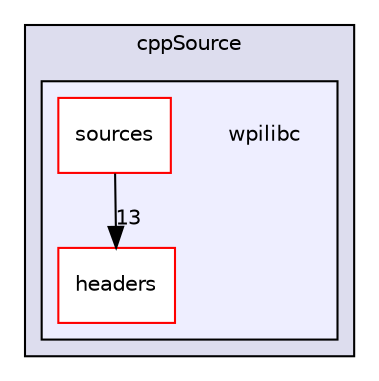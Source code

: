 digraph "build/cppSource/wpilibc" {
  compound=true
  node [ fontsize="10", fontname="Helvetica"];
  edge [ labelfontsize="10", labelfontname="Helvetica"];
  subgraph clusterdir_7afc8335c0148d5475daafbc69b8f061 {
    graph [ bgcolor="#ddddee", pencolor="black", label="cppSource" fontname="Helvetica", fontsize="10", URL="dir_7afc8335c0148d5475daafbc69b8f061.html"]
  subgraph clusterdir_4ec02dbfd467815f4030437dbcf0d76d {
    graph [ bgcolor="#eeeeff", pencolor="black", label="" URL="dir_4ec02dbfd467815f4030437dbcf0d76d.html"];
    dir_4ec02dbfd467815f4030437dbcf0d76d [shape=plaintext label="wpilibc"];
    dir_433758bdcf33847806038f24c9d0e68b [shape=box label="headers" color="red" fillcolor="white" style="filled" URL="dir_433758bdcf33847806038f24c9d0e68b.html"];
    dir_1c34e0a22f7cd8c8700a01ee60c4e6a6 [shape=box label="sources" color="red" fillcolor="white" style="filled" URL="dir_1c34e0a22f7cd8c8700a01ee60c4e6a6.html"];
  }
  }
  dir_1c34e0a22f7cd8c8700a01ee60c4e6a6->dir_433758bdcf33847806038f24c9d0e68b [headlabel="13", labeldistance=1.5 headhref="dir_000007_000008.html"];
}
